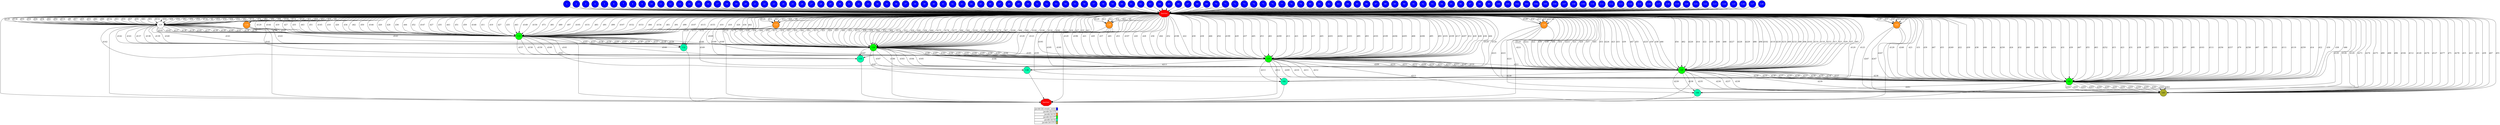 digraph {
  rankdir=TB;
  labeljust="l";
  subgraph dependence_graph {
    ranksep=0.20;
    node[height=0.75];

1[shape=circle, style=filled fillcolor="#0000ff" fontcolor="#ffffff"];
2[shape=circle, style=filled fillcolor="#0000ff" fontcolor="#ffffff"];
3[shape=circle, style=filled fillcolor="#0000ff" fontcolor="#ffffff"];
4[shape=circle, style=filled fillcolor="#0000ff" fontcolor="#ffffff"];
5[shape=circle, style=filled fillcolor="#0000ff" fontcolor="#ffffff"];
6[shape=circle, style=filled fillcolor="#0000ff" fontcolor="#ffffff"];
7[shape=circle, style=filled fillcolor="#0000ff" fontcolor="#ffffff"];
8[shape=circle, style=filled fillcolor="#0000ff" fontcolor="#ffffff"];
9[shape=circle, style=filled fillcolor="#0000ff" fontcolor="#ffffff"];
10[shape=circle, style=filled fillcolor="#0000ff" fontcolor="#ffffff"];
11[shape=circle, style=filled fillcolor="#0000ff" fontcolor="#ffffff"];
12[shape=circle, style=filled fillcolor="#0000ff" fontcolor="#ffffff"];
13[shape=circle, style=filled fillcolor="#0000ff" fontcolor="#ffffff"];
14[shape=circle, style=filled fillcolor="#0000ff" fontcolor="#ffffff"];
15[shape=circle, style=filled fillcolor="#0000ff" fontcolor="#ffffff"];
16[shape=circle, style=filled fillcolor="#0000ff" fontcolor="#ffffff"];
17[shape=circle, style=filled fillcolor="#0000ff" fontcolor="#ffffff"];
18[shape=circle, style=filled fillcolor="#0000ff" fontcolor="#ffffff"];
19[shape=circle, style=filled fillcolor="#0000ff" fontcolor="#ffffff"];
20[shape=circle, style=filled fillcolor="#0000ff" fontcolor="#ffffff"];
21[shape=circle, style=filled fillcolor="#0000ff" fontcolor="#ffffff"];
22[shape=circle, style=filled fillcolor="#0000ff" fontcolor="#ffffff"];
23[shape=circle, style=filled fillcolor="#0000ff" fontcolor="#ffffff"];
24[shape=circle, style=filled fillcolor="#0000ff" fontcolor="#ffffff"];
25[shape=circle, style=filled fillcolor="#0000ff" fontcolor="#ffffff"];
26[shape=circle, style=filled fillcolor="#0000ff" fontcolor="#ffffff"];
27[shape=circle, style=filled fillcolor="#0000ff" fontcolor="#ffffff"];
28[shape=circle, style=filled fillcolor="#0000ff" fontcolor="#ffffff"];
29[shape=circle, style=filled fillcolor="#0000ff" fontcolor="#ffffff"];
30[shape=circle, style=filled fillcolor="#0000ff" fontcolor="#ffffff"];
31[shape=circle, style=filled fillcolor="#0000ff" fontcolor="#ffffff"];
32[shape=circle, style=filled fillcolor="#0000ff" fontcolor="#ffffff"];
33[shape=circle, style=filled fillcolor="#0000ff" fontcolor="#ffffff"];
34[shape=circle, style=filled fillcolor="#0000ff" fontcolor="#ffffff"];
35[shape=circle, style=filled fillcolor="#0000ff" fontcolor="#ffffff"];
36[shape=circle, style=filled fillcolor="#0000ff" fontcolor="#ffffff"];
37[shape=circle, style=filled fillcolor="#0000ff" fontcolor="#ffffff"];
38[shape=circle, style=filled fillcolor="#0000ff" fontcolor="#ffffff"];
39[shape=circle, style=filled fillcolor="#0000ff" fontcolor="#ffffff"];
40[shape=circle, style=filled fillcolor="#0000ff" fontcolor="#ffffff"];
41[shape=circle, style=filled fillcolor="#0000ff" fontcolor="#ffffff"];
42[shape=circle, style=filled fillcolor="#0000ff" fontcolor="#ffffff"];
43[shape=circle, style=filled fillcolor="#0000ff" fontcolor="#ffffff"];
44[shape=circle, style=filled fillcolor="#0000ff" fontcolor="#ffffff"];
45[shape=circle, style=filled fillcolor="#0000ff" fontcolor="#ffffff"];
46[shape=circle, style=filled fillcolor="#0000ff" fontcolor="#ffffff"];
47[shape=circle, style=filled fillcolor="#0000ff" fontcolor="#ffffff"];
48[shape=circle, style=filled fillcolor="#0000ff" fontcolor="#ffffff"];
49[shape=circle, style=filled fillcolor="#0000ff" fontcolor="#ffffff"];
50[shape=circle, style=filled fillcolor="#0000ff" fontcolor="#ffffff"];
51[shape=circle, style=filled fillcolor="#0000ff" fontcolor="#ffffff"];
52[shape=circle, style=filled fillcolor="#0000ff" fontcolor="#ffffff"];
53[shape=circle, style=filled fillcolor="#0000ff" fontcolor="#ffffff"];
54[shape=circle, style=filled fillcolor="#0000ff" fontcolor="#ffffff"];
55[shape=circle, style=filled fillcolor="#0000ff" fontcolor="#ffffff"];
56[shape=circle, style=filled fillcolor="#0000ff" fontcolor="#ffffff"];
57[shape=circle, style=filled fillcolor="#0000ff" fontcolor="#ffffff"];
58[shape=circle, style=filled fillcolor="#0000ff" fontcolor="#ffffff"];
59[shape=circle, style=filled fillcolor="#0000ff" fontcolor="#ffffff"];
60[shape=circle, style=filled fillcolor="#0000ff" fontcolor="#ffffff"];
61[shape=circle, style=filled fillcolor="#0000ff" fontcolor="#ffffff"];
62[shape=circle, style=filled fillcolor="#0000ff" fontcolor="#ffffff"];
63[shape=circle, style=filled fillcolor="#0000ff" fontcolor="#ffffff"];
64[shape=circle, style=filled fillcolor="#0000ff" fontcolor="#ffffff"];
65[shape=circle, style=filled fillcolor="#0000ff" fontcolor="#ffffff"];
66[shape=circle, style=filled fillcolor="#0000ff" fontcolor="#ffffff"];
67[shape=circle, style=filled fillcolor="#0000ff" fontcolor="#ffffff"];
68[shape=circle, style=filled fillcolor="#0000ff" fontcolor="#ffffff"];
69[shape=circle, style=filled fillcolor="#0000ff" fontcolor="#ffffff"];
70[shape=circle, style=filled fillcolor="#0000ff" fontcolor="#ffffff"];
71[shape=circle, style=filled fillcolor="#0000ff" fontcolor="#ffffff"];
72[shape=circle, style=filled fillcolor="#0000ff" fontcolor="#ffffff"];
73[shape=circle, style=filled fillcolor="#0000ff" fontcolor="#ffffff"];
74[shape=circle, style=filled fillcolor="#0000ff" fontcolor="#ffffff"];
75[shape=circle, style=filled fillcolor="#0000ff" fontcolor="#ffffff"];
76[shape=circle, style=filled fillcolor="#0000ff" fontcolor="#ffffff"];
77[shape=circle, style=filled fillcolor="#0000ff" fontcolor="#ffffff"];
78[shape=circle, style=filled fillcolor="#0000ff" fontcolor="#ffffff"];
79[shape=circle, style=filled fillcolor="#0000ff" fontcolor="#ffffff"];
80[shape=circle, style=filled fillcolor="#0000ff" fontcolor="#ffffff"];
81[shape=circle, style=filled fillcolor="#0000ff" fontcolor="#ffffff"];
82[shape=circle, style=filled fillcolor="#0000ff" fontcolor="#ffffff"];
83[shape=circle, style=filled fillcolor="#0000ff" fontcolor="#ffffff"];
84[shape=circle, style=filled fillcolor="#0000ff" fontcolor="#ffffff"];
85[shape=circle, style=filled fillcolor="#0000ff" fontcolor="#ffffff"];
86[shape=circle, style=filled fillcolor="#0000ff" fontcolor="#ffffff"];
87[shape=circle, style=filled fillcolor="#0000ff" fontcolor="#ffffff"];
88[shape=circle, style=filled fillcolor="#0000ff" fontcolor="#ffffff"];
89[shape=circle, style=filled fillcolor="#0000ff" fontcolor="#ffffff"];
90[shape=circle, style=filled fillcolor="#0000ff" fontcolor="#ffffff"];
91[shape=circle, style=filled fillcolor="#0000ff" fontcolor="#ffffff"];
92[shape=circle, style=filled fillcolor="#0000ff" fontcolor="#ffffff"];
93[shape=circle, style=filled fillcolor="#0000ff" fontcolor="#ffffff"];
94[shape=circle, style=filled fillcolor="#0000ff" fontcolor="#ffffff"];
95[shape=circle, style=filled fillcolor="#0000ff" fontcolor="#ffffff"];
96[shape=circle, style=filled fillcolor="#0000ff" fontcolor="#ffffff"];
97[shape=circle, style=filled fillcolor="#0000ff" fontcolor="#ffffff"];
98[shape=circle, style=filled fillcolor="#0000ff" fontcolor="#ffffff"];
99[shape=circle, style=filled fillcolor="#0000ff" fontcolor="#ffffff"];
100[shape=circle, style=filled fillcolor="#0000ff" fontcolor="#ffffff"];
101[shape=circle, style=filled fillcolor="#0000ff" fontcolor="#ffffff"];
102[shape=circle, style=filled fillcolor="#0000ff" fontcolor="#ffffff"];
103[shape=circle, style=filled fillcolor="#0000ff" fontcolor="#ffffff"];
104[shape=circle, style=filled fillcolor="#0000ff" fontcolor="#ffffff"];
105[shape=circle, style=filled fillcolor="#0000ff" fontcolor="#ffffff"];
106[shape=circle, style=filled fillcolor="#0000ff" fontcolor="#ffffff"];
107[shape=circle, style=filled fillcolor="#0000ff" fontcolor="#ffffff"];
108[shape=circle, style=filled fillcolor="#0000ff" fontcolor="#ffffff"];
109[shape=circle, style=filled fillcolor="#0000ff" fontcolor="#ffffff"];
110[shape=circle, style=filled fillcolor="#0000ff" fontcolor="#ffffff"];
111[shape=circle, style=filled fillcolor="#0000ff" fontcolor="#ffffff"];
112[shape=circle, style=filled fillcolor="#0000ff" fontcolor="#ffffff"];
113[shape=circle, style=filled fillcolor="#0000ff" fontcolor="#ffffff"];
114[shape=circle, style=filled fillcolor="#0000ff" fontcolor="#ffffff"];
115[shape=circle, style=filled fillcolor="#0000ff" fontcolor="#ffffff"];
116[shape=circle, style=filled fillcolor="#0000ff" fontcolor="#ffffff"];
117[shape=circle, style=filled fillcolor="#0000ff" fontcolor="#ffffff"];
118[shape=circle, style=filled fillcolor="#0000ff" fontcolor="#ffffff"];
119[shape=circle, style=filled fillcolor="#0000ff" fontcolor="#ffffff"];
120[shape=circle, style=filled fillcolor="#0000ff" fontcolor="#ffffff"];
121[shape=circle, style=filled fillcolor="#0000ff" fontcolor="#ffffff"];
122[shape=circle, style=filled fillcolor="#0000ff" fontcolor="#ffffff"];
123[shape=circle, style=filled fillcolor="#0000ff" fontcolor="#ffffff"];
124[shape=circle, style=filled fillcolor="#0000ff" fontcolor="#ffffff"];
125[shape=circle, style=filled fillcolor="#0000ff" fontcolor="#ffffff"];
126[shape=circle, style=filled fillcolor="#0000ff" fontcolor="#ffffff"];
127[shape=circle, style=filled fillcolor="#0000ff" fontcolor="#ffffff"];
128[shape=circle, style=filled fillcolor="#0000ff" fontcolor="#ffffff"];
Synchro1[label="barrier", shape=octagon, style=filled fillcolor="#ff0000" fontcolor="#FFFFFF"];
33 -> Synchro1;
5 -> Synchro1;
18 -> Synchro1;
24 -> Synchro1;
42 -> Synchro1;
105 -> Synchro1;
60 -> Synchro1;
57 -> Synchro1;
106 -> Synchro1;
118 -> Synchro1;
31 -> Synchro1;
1 -> Synchro1;
115 -> Synchro1;
78 -> Synchro1;
10 -> Synchro1;
68 -> Synchro1;
45 -> Synchro1;
22 -> Synchro1;
26 -> Synchro1;
19 -> Synchro1;
41 -> Synchro1;
72 -> Synchro1;
39 -> Synchro1;
104 -> Synchro1;
12 -> Synchro1;
92 -> Synchro1;
109 -> Synchro1;
85 -> Synchro1;
94 -> Synchro1;
113 -> Synchro1;
46 -> Synchro1;
53 -> Synchro1;
21 -> Synchro1;
120 -> Synchro1;
61 -> Synchro1;
81 -> Synchro1;
25 -> Synchro1;
83 -> Synchro1;
88 -> Synchro1;
54 -> Synchro1;
69 -> Synchro1;
87 -> Synchro1;
126 -> Synchro1;
43 -> Synchro1;
50 -> Synchro1;
100 -> Synchro1;
14 -> Synchro1;
73 -> Synchro1;
13 -> Synchro1;
51 -> Synchro1;
15 -> Synchro1;
86 -> Synchro1;
112 -> Synchro1;
6 -> Synchro1;
117 -> Synchro1;
63 -> Synchro1;
90 -> Synchro1;
98 -> Synchro1;
2 -> Synchro1;
17 -> Synchro1;
47 -> Synchro1;
48 -> Synchro1;
107 -> Synchro1;
93 -> Synchro1;
77 -> Synchro1;
8 -> Synchro1;
58 -> Synchro1;
114 -> Synchro1;
110 -> Synchro1;
119 -> Synchro1;
102 -> Synchro1;
23 -> Synchro1;
59 -> Synchro1;
34 -> Synchro1;
80 -> Synchro1;
27 -> Synchro1;
66 -> Synchro1;
128 -> Synchro1;
16 -> Synchro1;
49 -> Synchro1;
65 -> Synchro1;
7 -> Synchro1;
99 -> Synchro1;
55 -> Synchro1;
89 -> Synchro1;
116 -> Synchro1;
75 -> Synchro1;
37 -> Synchro1;
30 -> Synchro1;
52 -> Synchro1;
36 -> Synchro1;
11 -> Synchro1;
103 -> Synchro1;
35 -> Synchro1;
79 -> Synchro1;
95 -> Synchro1;
124 -> Synchro1;
3 -> Synchro1;
97 -> Synchro1;
108 -> Synchro1;
91 -> Synchro1;
70 -> Synchro1;
125 -> Synchro1;
62 -> Synchro1;
82 -> Synchro1;
96 -> Synchro1;
4 -> Synchro1;
67 -> Synchro1;
123 -> Synchro1;
71 -> Synchro1;
28 -> Synchro1;
40 -> Synchro1;
32 -> Synchro1;
111 -> Synchro1;
9 -> Synchro1;
101 -> Synchro1;
44 -> Synchro1;
74 -> Synchro1;
76 -> Synchro1;
64 -> Synchro1;
56 -> Synchro1;
84 -> Synchro1;
122 -> Synchro1;
29 -> Synchro1;
38 -> Synchro1;
121 -> Synchro1;
20 -> Synchro1;
127 -> Synchro1;
129[shape=circle, style=filled fillcolor="#ffffff" fontcolor="#000000"];
Synchro1 -> 129[ label="d129" ];
Synchro1 -> 129[ label="d130" ];
Synchro1 -> 129[ label="d10" ];
Synchro1 -> 129[ label="d18" ];
Synchro1 -> 129[ label="d26" ];
Synchro1 -> 129[ label="d34" ];
Synchro1 -> 129[ label="d42" ];
Synchro1 -> 129[ label="d50" ];
Synchro1 -> 129[ label="d131" ];
Synchro1 -> 129[ label="d9" ];
Synchro1 -> 129[ label="d17" ];
Synchro1 -> 129[ label="d25" ];
Synchro1 -> 129[ label="d33" ];
Synchro1 -> 129[ label="d41" ];
Synchro1 -> 129[ label="d49" ];
Synchro1 -> 129[ label="d132" ];
Synchro1 -> 129[ label="d11" ];
Synchro1 -> 129[ label="d19" ];
Synchro1 -> 129[ label="d27" ];
Synchro1 -> 129[ label="d35" ];
Synchro1 -> 129[ label="d43" ];
Synchro1 -> 129[ label="d51" ];
Synchro1 -> 129[ label="d133" ];
Synchro1 -> 129[ label="d18" ];
Synchro1 -> 129[ label="d26" ];
Synchro1 -> 129[ label="d34" ];
Synchro1 -> 129[ label="d42" ];
Synchro1 -> 129[ label="d50" ];
Synchro1 -> 129[ label="d58" ];
Synchro1 -> 129[ label="d134" ];
Synchro1 -> 129[ label="d2" ];
Synchro1 -> 129[ label="d10" ];
Synchro1 -> 129[ label="d18" ];
Synchro1 -> 129[ label="d26" ];
Synchro1 -> 129[ label="d34" ];
Synchro1 -> 129[ label="d42" ];
Synchro1 -> 129[ label="d135" ];
Synchro1 -> 129[ label="d74" ];
Synchro1 -> 129[ label="d82" ];
Synchro1 -> 129[ label="d90" ];
Synchro1 -> 129[ label="d98" ];
Synchro1 -> 129[ label="d106" ];
Synchro1 -> 129[ label="d114" ];
130[shape=circle, style=filled fillcolor="#ff901a" fontcolor="#ffffff"];
Synchro1 -> 130[ label="d129" ];
Synchro1 -> 130[ label="d11" ];
Synchro1 -> 130[ label="d10" ];
Synchro1 -> 130[ label="d12" ];
Synchro1 -> 130[ label="d19" ];
Synchro1 -> 130[ label="d3" ];
131[shape=circle, style=filled fillcolor="#00ff00" fontcolor="#000000"];
Synchro1 -> 131[ label="d129" ];
Synchro1 -> 131[ label="d144" ];
Synchro1 -> 131[ label="d19" ];
Synchro1 -> 131[ label="d27" ];
Synchro1 -> 131[ label="d35" ];
Synchro1 -> 131[ label="d43" ];
Synchro1 -> 131[ label="d51" ];
Synchro1 -> 131[ label="d145" ];
Synchro1 -> 131[ label="d18" ];
Synchro1 -> 131[ label="d26" ];
Synchro1 -> 131[ label="d34" ];
Synchro1 -> 131[ label="d42" ];
Synchro1 -> 131[ label="d50" ];
Synchro1 -> 131[ label="d146" ];
Synchro1 -> 131[ label="d20" ];
Synchro1 -> 131[ label="d28" ];
Synchro1 -> 131[ label="d36" ];
Synchro1 -> 131[ label="d44" ];
Synchro1 -> 131[ label="d52" ];
Synchro1 -> 131[ label="d147" ];
Synchro1 -> 131[ label="d27" ];
Synchro1 -> 131[ label="d35" ];
Synchro1 -> 131[ label="d43" ];
Synchro1 -> 131[ label="d51" ];
Synchro1 -> 131[ label="d59" ];
Synchro1 -> 131[ label="d148" ];
Synchro1 -> 131[ label="d11" ];
Synchro1 -> 131[ label="d19" ];
Synchro1 -> 131[ label="d27" ];
Synchro1 -> 131[ label="d35" ];
Synchro1 -> 131[ label="d43" ];
Synchro1 -> 131[ label="d149" ];
129 -> 131[ label="d137" ];
129 -> 131[ label="d138" ];
129 -> 131[ label="d139" ];
129 -> 131[ label="d140" ];
129 -> 131[ label="d141" ];
Synchro1 -> 131[ label="d150" ];
Synchro1 -> 131[ label="d73" ];
Synchro1 -> 131[ label="d81" ];
Synchro1 -> 131[ label="d89" ];
Synchro1 -> 131[ label="d97" ];
Synchro1 -> 131[ label="d105" ];
Synchro1 -> 131[ label="d151" ];
130 -> 131[ label="d143" ];
Synchro1 -> 131[ label="d83" ];
Synchro1 -> 131[ label="d91" ];
Synchro1 -> 131[ label="d99" ];
Synchro1 -> 131[ label="d107" ];
Synchro1 -> 131[ label="d152" ];
129 -> 131[ label="d138" ];
129 -> 131[ label="d139" ];
129 -> 131[ label="d140" ];
129 -> 131[ label="d141" ];
129 -> 131[ label="d142" ];
Synchro1 -> 131[ label="d153" ];
Synchro1 -> 131[ label="d66" ];
129 -> 131[ label="d137" ];
129 -> 131[ label="d138" ];
129 -> 131[ label="d139" ];
129 -> 131[ label="d140" ];
Synchro1 -> 131[ label="d154" ];
Synchro1 -> 131[ label="d83" ];
Synchro1 -> 131[ label="d91" ];
Synchro1 -> 131[ label="d99" ];
Synchro1 -> 131[ label="d107" ];
Synchro1 -> 131[ label="d115" ];
Synchro1 -> 131[ label="d155" ];
Synchro1 -> 131[ label="d10" ];
Synchro1 -> 131[ label="d18" ];
Synchro1 -> 131[ label="d26" ];
Synchro1 -> 131[ label="d34" ];
Synchro1 -> 131[ label="d42" ];
132[shape=circle, style=filled fillcolor="#02ffb1" fontcolor="#000000"];
Synchro1 -> 132[ label="d129" ];
129 -> 132[ label="d142" ];
Synchro1 -> 132[ label="d113" ];
131 -> 132[ label="d161" ];
Synchro1 -> 132[ label="d122" ];
129 -> 132[ label="d141" ];
133[shape=circle, style=filled fillcolor="#ff901a" fontcolor="#ffffff"];
Synchro1 -> 133[ label="d129" ];
Synchro1 -> 133[ label="d12" ];
Synchro1 -> 133[ label="d11" ];
Synchro1 -> 133[ label="d13" ];
Synchro1 -> 133[ label="d20" ];
Synchro1 -> 133[ label="d4" ];
134[shape=circle, style=filled fillcolor="#00ff00" fontcolor="#000000"];
Synchro1 -> 134[ label="d129" ];
Synchro1 -> 134[ label="d170" ];
Synchro1 -> 134[ label="d20" ];
Synchro1 -> 134[ label="d28" ];
Synchro1 -> 134[ label="d36" ];
Synchro1 -> 134[ label="d44" ];
Synchro1 -> 134[ label="d52" ];
Synchro1 -> 134[ label="d171" ];
Synchro1 -> 134[ label="d19" ];
Synchro1 -> 134[ label="d27" ];
Synchro1 -> 134[ label="d35" ];
Synchro1 -> 134[ label="d43" ];
Synchro1 -> 134[ label="d51" ];
Synchro1 -> 134[ label="d172" ];
Synchro1 -> 134[ label="d21" ];
Synchro1 -> 134[ label="d29" ];
Synchro1 -> 134[ label="d37" ];
Synchro1 -> 134[ label="d45" ];
Synchro1 -> 134[ label="d53" ];
Synchro1 -> 134[ label="d173" ];
Synchro1 -> 134[ label="d28" ];
Synchro1 -> 134[ label="d36" ];
Synchro1 -> 134[ label="d44" ];
Synchro1 -> 134[ label="d52" ];
Synchro1 -> 134[ label="d60" ];
Synchro1 -> 134[ label="d174" ];
Synchro1 -> 134[ label="d12" ];
Synchro1 -> 134[ label="d20" ];
Synchro1 -> 134[ label="d28" ];
Synchro1 -> 134[ label="d36" ];
Synchro1 -> 134[ label="d44" ];
Synchro1 -> 134[ label="d175" ];
130 -> 134[ label="d143" ];
131 -> 134[ label="d157" ];
131 -> 134[ label="d158" ];
131 -> 134[ label="d159" ];
131 -> 134[ label="d160" ];
Synchro1 -> 134[ label="d176" ];
129 -> 134[ label="d137" ];
129 -> 134[ label="d138" ];
129 -> 134[ label="d139" ];
129 -> 134[ label="d140" ];
129 -> 134[ label="d141" ];
Synchro1 -> 134[ label="d177" ];
133 -> 134[ label="d169" ];
Synchro1 -> 134[ label="d84" ];
Synchro1 -> 134[ label="d92" ];
Synchro1 -> 134[ label="d100" ];
Synchro1 -> 134[ label="d108" ];
Synchro1 -> 134[ label="d178" ];
131 -> 134[ label="d157" ];
131 -> 134[ label="d158" ];
131 -> 134[ label="d159" ];
131 -> 134[ label="d160" ];
131 -> 134[ label="d161" ];
Synchro1 -> 134[ label="d179" ];
Synchro1 -> 134[ label="d67" ];
130 -> 134[ label="d143" ];
131 -> 134[ label="d157" ];
131 -> 134[ label="d158" ];
131 -> 134[ label="d159" ];
Synchro1 -> 134[ label="d180" ];
Synchro1 -> 134[ label="d84" ];
Synchro1 -> 134[ label="d92" ];
Synchro1 -> 134[ label="d100" ];
Synchro1 -> 134[ label="d108" ];
Synchro1 -> 134[ label="d116" ];
Synchro1 -> 134[ label="d181" ];
Synchro1 -> 134[ label="d11" ];
Synchro1 -> 134[ label="d19" ];
Synchro1 -> 134[ label="d27" ];
Synchro1 -> 134[ label="d35" ];
Synchro1 -> 134[ label="d43" ];
135[shape=circle, style=filled fillcolor="#02ffb1" fontcolor="#000000"];
Synchro1 -> 135[ label="d129" ];
131 -> 135[ label="d161" ];
129 -> 135[ label="d142" ];
134 -> 135[ label="d187" ];
Synchro1 -> 135[ label="d123" ];
131 -> 135[ label="d160" ];
136[shape=circle, style=filled fillcolor="#ff901a" fontcolor="#ffffff"];
Synchro1 -> 136[ label="d129" ];
Synchro1 -> 136[ label="d13" ];
Synchro1 -> 136[ label="d12" ];
Synchro1 -> 136[ label="d14" ];
Synchro1 -> 136[ label="d21" ];
Synchro1 -> 136[ label="d5" ];
137[shape=circle, style=filled fillcolor="#00ff00" fontcolor="#000000"];
Synchro1 -> 137[ label="d129" ];
Synchro1 -> 137[ label="d196" ];
Synchro1 -> 137[ label="d21" ];
Synchro1 -> 137[ label="d29" ];
Synchro1 -> 137[ label="d37" ];
Synchro1 -> 137[ label="d45" ];
Synchro1 -> 137[ label="d53" ];
Synchro1 -> 137[ label="d197" ];
Synchro1 -> 137[ label="d20" ];
Synchro1 -> 137[ label="d28" ];
Synchro1 -> 137[ label="d36" ];
Synchro1 -> 137[ label="d44" ];
Synchro1 -> 137[ label="d52" ];
Synchro1 -> 137[ label="d198" ];
Synchro1 -> 137[ label="d22" ];
Synchro1 -> 137[ label="d30" ];
Synchro1 -> 137[ label="d38" ];
Synchro1 -> 137[ label="d46" ];
Synchro1 -> 137[ label="d54" ];
Synchro1 -> 137[ label="d199" ];
Synchro1 -> 137[ label="d29" ];
Synchro1 -> 137[ label="d37" ];
Synchro1 -> 137[ label="d45" ];
Synchro1 -> 137[ label="d53" ];
Synchro1 -> 137[ label="d61" ];
Synchro1 -> 137[ label="d200" ];
Synchro1 -> 137[ label="d13" ];
Synchro1 -> 137[ label="d21" ];
Synchro1 -> 137[ label="d29" ];
Synchro1 -> 137[ label="d37" ];
Synchro1 -> 137[ label="d45" ];
Synchro1 -> 137[ label="d201" ];
133 -> 137[ label="d169" ];
134 -> 137[ label="d183" ];
134 -> 137[ label="d184" ];
134 -> 137[ label="d185" ];
134 -> 137[ label="d186" ];
Synchro1 -> 137[ label="d202" ];
130 -> 137[ label="d143" ];
131 -> 137[ label="d157" ];
131 -> 137[ label="d158" ];
131 -> 137[ label="d159" ];
131 -> 137[ label="d160" ];
Synchro1 -> 137[ label="d203" ];
136 -> 137[ label="d195" ];
Synchro1 -> 137[ label="d85" ];
Synchro1 -> 137[ label="d93" ];
Synchro1 -> 137[ label="d101" ];
Synchro1 -> 137[ label="d109" ];
Synchro1 -> 137[ label="d204" ];
134 -> 137[ label="d183" ];
134 -> 137[ label="d184" ];
134 -> 137[ label="d185" ];
134 -> 137[ label="d186" ];
134 -> 137[ label="d187" ];
Synchro1 -> 137[ label="d205" ];
Synchro1 -> 137[ label="d68" ];
133 -> 137[ label="d169" ];
134 -> 137[ label="d183" ];
134 -> 137[ label="d184" ];
134 -> 137[ label="d185" ];
Synchro1 -> 137[ label="d206" ];
Synchro1 -> 137[ label="d85" ];
Synchro1 -> 137[ label="d93" ];
Synchro1 -> 137[ label="d101" ];
Synchro1 -> 137[ label="d109" ];
Synchro1 -> 137[ label="d117" ];
Synchro1 -> 137[ label="d207" ];
Synchro1 -> 137[ label="d12" ];
Synchro1 -> 137[ label="d20" ];
Synchro1 -> 137[ label="d28" ];
Synchro1 -> 137[ label="d36" ];
Synchro1 -> 137[ label="d44" ];
138[shape=circle, style=filled fillcolor="#02ffb1" fontcolor="#000000"];
Synchro1 -> 138[ label="d129" ];
134 -> 138[ label="d187" ];
131 -> 138[ label="d161" ];
137 -> 138[ label="d213" ];
Synchro1 -> 138[ label="d124" ];
134 -> 138[ label="d186" ];
139[shape=circle, style=filled fillcolor="#ff901a" fontcolor="#ffffff"];
Synchro1 -> 139[ label="d129" ];
Synchro1 -> 139[ label="d14" ];
Synchro1 -> 139[ label="d13" ];
Synchro1 -> 139[ label="d15" ];
Synchro1 -> 139[ label="d22" ];
Synchro1 -> 139[ label="d6" ];
140[shape=circle, style=filled fillcolor="#00ff00" fontcolor="#000000"];
Synchro1 -> 140[ label="d129" ];
Synchro1 -> 140[ label="d222" ];
Synchro1 -> 140[ label="d22" ];
Synchro1 -> 140[ label="d30" ];
Synchro1 -> 140[ label="d38" ];
Synchro1 -> 140[ label="d46" ];
Synchro1 -> 140[ label="d54" ];
Synchro1 -> 140[ label="d223" ];
Synchro1 -> 140[ label="d21" ];
Synchro1 -> 140[ label="d29" ];
Synchro1 -> 140[ label="d37" ];
Synchro1 -> 140[ label="d45" ];
Synchro1 -> 140[ label="d53" ];
Synchro1 -> 140[ label="d224" ];
Synchro1 -> 140[ label="d23" ];
Synchro1 -> 140[ label="d31" ];
Synchro1 -> 140[ label="d39" ];
Synchro1 -> 140[ label="d47" ];
Synchro1 -> 140[ label="d55" ];
Synchro1 -> 140[ label="d225" ];
Synchro1 -> 140[ label="d30" ];
Synchro1 -> 140[ label="d38" ];
Synchro1 -> 140[ label="d46" ];
Synchro1 -> 140[ label="d54" ];
Synchro1 -> 140[ label="d62" ];
Synchro1 -> 140[ label="d226" ];
Synchro1 -> 140[ label="d14" ];
Synchro1 -> 140[ label="d22" ];
Synchro1 -> 140[ label="d30" ];
Synchro1 -> 140[ label="d38" ];
Synchro1 -> 140[ label="d46" ];
Synchro1 -> 140[ label="d227" ];
136 -> 140[ label="d195" ];
137 -> 140[ label="d209" ];
137 -> 140[ label="d210" ];
137 -> 140[ label="d211" ];
137 -> 140[ label="d212" ];
Synchro1 -> 140[ label="d228" ];
133 -> 140[ label="d169" ];
134 -> 140[ label="d183" ];
134 -> 140[ label="d184" ];
134 -> 140[ label="d185" ];
134 -> 140[ label="d186" ];
Synchro1 -> 140[ label="d229" ];
139 -> 140[ label="d221" ];
Synchro1 -> 140[ label="d86" ];
Synchro1 -> 140[ label="d94" ];
Synchro1 -> 140[ label="d102" ];
Synchro1 -> 140[ label="d110" ];
Synchro1 -> 140[ label="d230" ];
137 -> 140[ label="d209" ];
137 -> 140[ label="d210" ];
137 -> 140[ label="d211" ];
137 -> 140[ label="d212" ];
137 -> 140[ label="d213" ];
Synchro1 -> 140[ label="d231" ];
Synchro1 -> 140[ label="d69" ];
136 -> 140[ label="d195" ];
137 -> 140[ label="d209" ];
137 -> 140[ label="d210" ];
137 -> 140[ label="d211" ];
Synchro1 -> 140[ label="d232" ];
Synchro1 -> 140[ label="d86" ];
Synchro1 -> 140[ label="d94" ];
Synchro1 -> 140[ label="d102" ];
Synchro1 -> 140[ label="d110" ];
Synchro1 -> 140[ label="d118" ];
Synchro1 -> 140[ label="d233" ];
Synchro1 -> 140[ label="d13" ];
Synchro1 -> 140[ label="d21" ];
Synchro1 -> 140[ label="d29" ];
Synchro1 -> 140[ label="d37" ];
Synchro1 -> 140[ label="d45" ];
141[shape=circle, style=filled fillcolor="#02ffb1" fontcolor="#000000"];
Synchro1 -> 141[ label="d129" ];
137 -> 141[ label="d213" ];
134 -> 141[ label="d187" ];
140 -> 141[ label="d239" ];
Synchro1 -> 141[ label="d125" ];
137 -> 141[ label="d212" ];
142[shape=circle, style=filled fillcolor="#ff901a" fontcolor="#ffffff"];
Synchro1 -> 142[ label="d129" ];
Synchro1 -> 142[ label="d15" ];
Synchro1 -> 142[ label="d14" ];
Synchro1 -> 142[ label="d16" ];
Synchro1 -> 142[ label="d23" ];
Synchro1 -> 142[ label="d7" ];
143[shape=circle, style=filled fillcolor="#00ff00" fontcolor="#000000"];
Synchro1 -> 143[ label="d129" ];
Synchro1 -> 143[ label="d248" ];
Synchro1 -> 143[ label="d23" ];
Synchro1 -> 143[ label="d31" ];
Synchro1 -> 143[ label="d39" ];
Synchro1 -> 143[ label="d47" ];
Synchro1 -> 143[ label="d55" ];
Synchro1 -> 143[ label="d249" ];
Synchro1 -> 143[ label="d22" ];
Synchro1 -> 143[ label="d30" ];
Synchro1 -> 143[ label="d38" ];
Synchro1 -> 143[ label="d46" ];
Synchro1 -> 143[ label="d54" ];
Synchro1 -> 143[ label="d250" ];
Synchro1 -> 143[ label="d24" ];
Synchro1 -> 143[ label="d32" ];
Synchro1 -> 143[ label="d40" ];
Synchro1 -> 143[ label="d48" ];
Synchro1 -> 143[ label="d56" ];
Synchro1 -> 143[ label="d251" ];
Synchro1 -> 143[ label="d31" ];
Synchro1 -> 143[ label="d39" ];
Synchro1 -> 143[ label="d47" ];
Synchro1 -> 143[ label="d55" ];
Synchro1 -> 143[ label="d63" ];
Synchro1 -> 143[ label="d252" ];
Synchro1 -> 143[ label="d15" ];
Synchro1 -> 143[ label="d23" ];
Synchro1 -> 143[ label="d31" ];
Synchro1 -> 143[ label="d39" ];
Synchro1 -> 143[ label="d47" ];
Synchro1 -> 143[ label="d253" ];
139 -> 143[ label="d221" ];
140 -> 143[ label="d235" ];
140 -> 143[ label="d236" ];
140 -> 143[ label="d237" ];
140 -> 143[ label="d238" ];
Synchro1 -> 143[ label="d254" ];
136 -> 143[ label="d195" ];
137 -> 143[ label="d209" ];
137 -> 143[ label="d210" ];
137 -> 143[ label="d211" ];
137 -> 143[ label="d212" ];
Synchro1 -> 143[ label="d255" ];
142 -> 143[ label="d247" ];
Synchro1 -> 143[ label="d87" ];
Synchro1 -> 143[ label="d95" ];
Synchro1 -> 143[ label="d103" ];
Synchro1 -> 143[ label="d111" ];
Synchro1 -> 143[ label="d256" ];
140 -> 143[ label="d235" ];
140 -> 143[ label="d236" ];
140 -> 143[ label="d237" ];
140 -> 143[ label="d238" ];
140 -> 143[ label="d239" ];
Synchro1 -> 143[ label="d257" ];
Synchro1 -> 143[ label="d70" ];
139 -> 143[ label="d221" ];
140 -> 143[ label="d235" ];
140 -> 143[ label="d236" ];
140 -> 143[ label="d237" ];
Synchro1 -> 143[ label="d258" ];
Synchro1 -> 143[ label="d87" ];
Synchro1 -> 143[ label="d95" ];
Synchro1 -> 143[ label="d103" ];
Synchro1 -> 143[ label="d111" ];
Synchro1 -> 143[ label="d119" ];
Synchro1 -> 143[ label="d259" ];
Synchro1 -> 143[ label="d14" ];
Synchro1 -> 143[ label="d22" ];
Synchro1 -> 143[ label="d30" ];
Synchro1 -> 143[ label="d38" ];
Synchro1 -> 143[ label="d46" ];
144[shape=circle, style=filled fillcolor="#02ffb1" fontcolor="#000000"];
Synchro1 -> 144[ label="d129" ];
140 -> 144[ label="d239" ];
137 -> 144[ label="d213" ];
143 -> 144[ label="d265" ];
Synchro1 -> 144[ label="d126" ];
140 -> 144[ label="d238" ];
145[shape=circle, style=filled fillcolor="#acae29" fontcolor="#000000"];
Synchro1 -> 145[ label="d129" ];
Synchro1 -> 145[ label="d273" ];
142 -> 145[ label="d247" ];
143 -> 145[ label="d261" ];
143 -> 145[ label="d262" ];
143 -> 145[ label="d263" ];
143 -> 145[ label="d264" ];
143 -> 145[ label="d265" ];
Synchro1 -> 145[ label="d274" ];
139 -> 145[ label="d221" ];
140 -> 145[ label="d235" ];
140 -> 145[ label="d236" ];
140 -> 145[ label="d237" ];
140 -> 145[ label="d238" ];
140 -> 145[ label="d239" ];
Synchro1 -> 145[ label="d275" ];
Synchro1 -> 145[ label="d80" ];
Synchro1 -> 145[ label="d88" ];
Synchro1 -> 145[ label="d96" ];
Synchro1 -> 145[ label="d104" ];
Synchro1 -> 145[ label="d112" ];
Synchro1 -> 145[ label="d120" ];
Synchro1 -> 145[ label="d276" ];
143 -> 145[ label="d261" ];
143 -> 145[ label="d262" ];
143 -> 145[ label="d263" ];
143 -> 145[ label="d264" ];
143 -> 145[ label="d265" ];
Synchro1 -> 145[ label="d127" ];
Synchro1 -> 145[ label="d277" ];
Synchro1 -> 145[ label="d71" ];
142 -> 145[ label="d247" ];
143 -> 145[ label="d261" ];
143 -> 145[ label="d262" ];
143 -> 145[ label="d263" ];
143 -> 145[ label="d264" ];
Synchro1 -> 145[ label="d278" ];
Synchro1 -> 145[ label="d15" ];
Synchro1 -> 145[ label="d23" ];
Synchro1 -> 145[ label="d31" ];
Synchro1 -> 145[ label="d39" ];
Synchro1 -> 145[ label="d47" ];
Synchro1 -> 145[ label="d55" ];
Synchro2[label="barrier", shape=octagon, style=filled fillcolor="#ff0000" fontcolor="#FFFFFF"];
Synchro1 -> Synchro2;
132 -> Synchro2;
129 -> Synchro2;
141 -> Synchro2;
137 -> Synchro2;
133 -> Synchro2;
140 -> Synchro2;
134 -> Synchro2;
138 -> Synchro2;
142 -> Synchro2;
145 -> Synchro2;
144 -> Synchro2;
130 -> Synchro2;
136 -> Synchro2;
143 -> Synchro2;
135 -> Synchro2;
131 -> Synchro2;
139 -> Synchro2;  }
  subgraph legend {
    rank=sink;
    node [shape=plaintext, height=0.75];
    ranksep=0.20;
    label = "Legend";
    key [label=<
      <table border="0" cellpadding="2" cellspacing="0" cellborder="1">
<tr>
<td align="right">jacobi-2d.create_entry</td>
<td bgcolor="#0000ff">&nbsp;</td>
</tr>
<tr>
<td align="right">jacobi-2d.LT3</td>
<td bgcolor="#ffffff">&nbsp;</td>
</tr>
<tr>
<td align="right">jacobi-2d.S1</td>
<td bgcolor="#ff901a">&nbsp;</td>
</tr>
<tr>
<td align="right">jacobi-2d.LT7</td>
<td bgcolor="#00ff00">&nbsp;</td>
</tr>
<tr>
<td align="right">jacobi-2d.S2</td>
<td bgcolor="#02ffb1">&nbsp;</td>
</tr>
<tr>
<td align="right">jacobi-2d.LT13</td>
<td bgcolor="#acae29">&nbsp;</td>
</tr>
      </table>
    >]
  }
}
